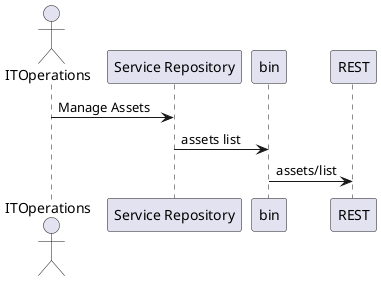 @startuml


actor "ITOperations" as itops




itops -> "Service Repository": Manage Assets
"Service Repository" -> bin: assets list
bin -> REST: assets/list



@enduml
